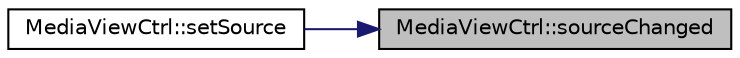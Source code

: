 digraph "MediaViewCtrl::sourceChanged"
{
 // LATEX_PDF_SIZE
  edge [fontname="Helvetica",fontsize="10",labelfontname="Helvetica",labelfontsize="10"];
  node [fontname="Helvetica",fontsize="10",shape=record];
  rankdir="RL";
  Node1 [label="MediaViewCtrl::sourceChanged",height=0.2,width=0.4,color="black", fillcolor="grey75", style="filled", fontcolor="black",tooltip=" "];
  Node1 -> Node2 [dir="back",color="midnightblue",fontsize="10",style="solid",fontname="Helvetica"];
  Node2 [label="MediaViewCtrl::setSource",height=0.2,width=0.4,color="black", fillcolor="white", style="filled",URL="$class_media_view_ctrl.html#a98d9275bf877422453e14e46d1bbaf09",tooltip=" "];
}
